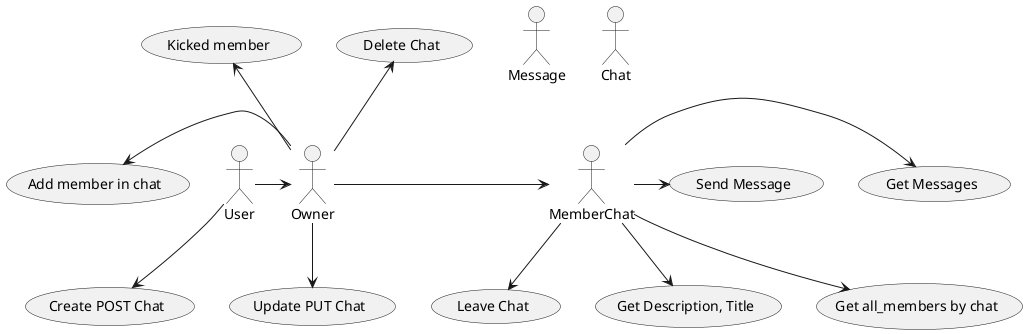 @startuml
:MemberChat:
:User:
:Message:
:Chat:
:Owner:

(Create POST Chat)
(Update PUT Chat)
(Delete Chat)
(Get Description, Title)
(Get all_members by chat)
(Add member in chat)
(Kicked member)
(Leave Chat)
(Send Message)
(Get Messages)

MemberChat -r-> (Get Messages)
MemberChat -r-> (Send Message)
MemberChat -d->(Leave Chat)
User -d-> (Create POST Chat)
Owner -d-> (Update PUT Chat)
Owner -up-> (Delete Chat)
MemberChat -d-> (Get Description, Title)
MemberChat -d-> (Get all_members by chat)
Owner -l-> (Add member in chat)
Owner -up-> (Kicked member)
User -> Owner
Owner -> MemberChat
@enduml